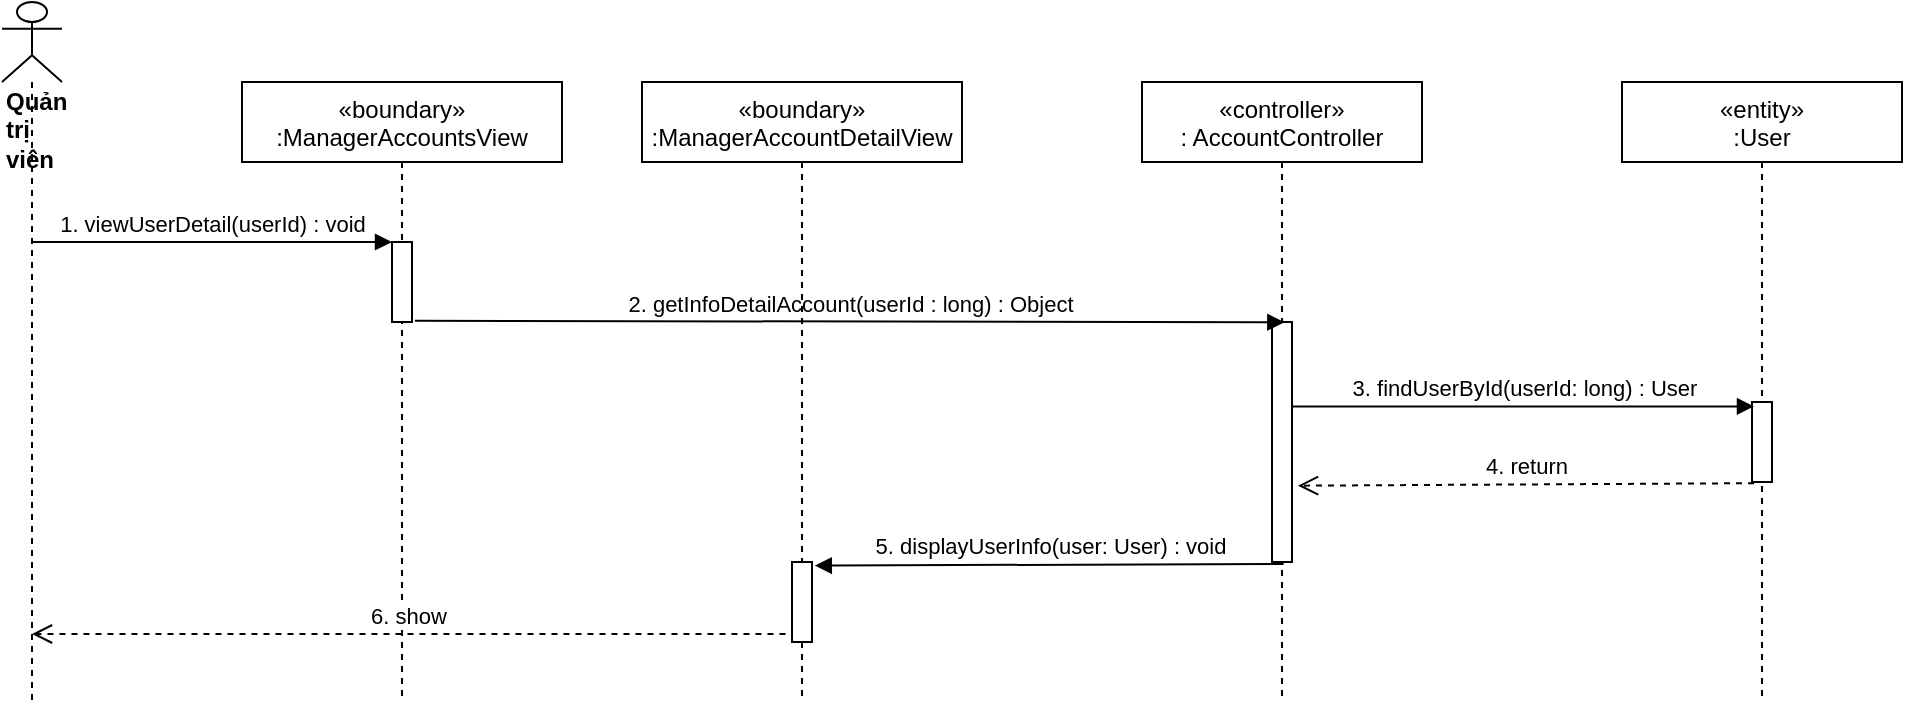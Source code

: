 <mxfile version="14.7.6" type="device"><diagram id="kgpKYQtTHZ0yAKxKKP6v" name="Page-1"><mxGraphModel dx="1038" dy="521" grid="1" gridSize="10" guides="1" tooltips="1" connect="1" arrows="1" fold="1" page="1" pageScale="1" pageWidth="850" pageHeight="1100" math="0" shadow="0"><root><mxCell id="0"/><mxCell id="1" parent="0"/><mxCell id="jOBAadkDxjv_KvUXzvAO-4" value="«controller»&#10;: AccountController" style="shape=umlLifeline;perimeter=lifelinePerimeter;container=1;collapsible=0;recursiveResize=0;rounded=0;shadow=0;strokeWidth=1;" parent="1" vertex="1"><mxGeometry x="880" y="80" width="140" height="310" as="geometry"/></mxCell><mxCell id="jOBAadkDxjv_KvUXzvAO-5" value="" style="points=[];perimeter=orthogonalPerimeter;rounded=0;shadow=0;strokeWidth=1;" parent="jOBAadkDxjv_KvUXzvAO-4" vertex="1"><mxGeometry x="65" y="120" width="10" height="120" as="geometry"/></mxCell><mxCell id="jOBAadkDxjv_KvUXzvAO-6" value="&lt;div&gt;&lt;b&gt;Quản trị viên&lt;/b&gt;&lt;/div&gt;" style="shape=umlLifeline;participant=umlActor;perimeter=lifelinePerimeter;whiteSpace=wrap;html=1;container=1;collapsible=0;recursiveResize=0;verticalAlign=top;spacingTop=36;outlineConnect=0;align=left;size=40;" parent="1" vertex="1"><mxGeometry x="310" y="40" width="30" height="350" as="geometry"/></mxCell><mxCell id="jOBAadkDxjv_KvUXzvAO-10" value="2. getInfoDetailAccount(userId : long) : Object" style="html=1;verticalAlign=bottom;endArrow=block;entryX=0.617;entryY=0.001;entryDx=0;entryDy=0;entryPerimeter=0;exitX=1.14;exitY=0.985;exitDx=0;exitDy=0;exitPerimeter=0;" parent="1" source="DMgAVlyPAOmeoQ6KFQ7t-2" target="jOBAadkDxjv_KvUXzvAO-5" edge="1"><mxGeometry width="80" relative="1" as="geometry"><mxPoint x="540" y="200" as="sourcePoint"/><mxPoint x="500" y="210" as="targetPoint"/></mxGeometry></mxCell><mxCell id="jOBAadkDxjv_KvUXzvAO-15" value="«entity»&#10;:User" style="shape=umlLifeline;perimeter=lifelinePerimeter;container=1;collapsible=0;recursiveResize=0;rounded=0;shadow=0;strokeWidth=1;" parent="1" vertex="1"><mxGeometry x="1120" y="80" width="140" height="310" as="geometry"/></mxCell><mxCell id="jOBAadkDxjv_KvUXzvAO-16" value="" style="points=[];perimeter=orthogonalPerimeter;rounded=0;shadow=0;strokeWidth=1;" parent="jOBAadkDxjv_KvUXzvAO-15" vertex="1"><mxGeometry x="65" y="160" width="10" height="40" as="geometry"/></mxCell><mxCell id="jOBAadkDxjv_KvUXzvAO-17" value="3. findUserById(userId: long) : User" style="html=1;verticalAlign=bottom;endArrow=block;entryX=0.1;entryY=0.055;entryDx=0;entryDy=0;entryPerimeter=0;" parent="1" source="jOBAadkDxjv_KvUXzvAO-5" target="jOBAadkDxjv_KvUXzvAO-16" edge="1"><mxGeometry width="80" relative="1" as="geometry"><mxPoint x="1035" y="251.65" as="sourcePoint"/><mxPoint x="1010" y="239" as="targetPoint"/></mxGeometry></mxCell><mxCell id="jOBAadkDxjv_KvUXzvAO-18" value="4. return" style="html=1;verticalAlign=bottom;endArrow=open;dashed=1;endSize=8;exitX=0.1;exitY=1.015;exitDx=0;exitDy=0;exitPerimeter=0;entryX=1.3;entryY=0.682;entryDx=0;entryDy=0;entryPerimeter=0;" parent="1" source="jOBAadkDxjv_KvUXzvAO-16" target="jOBAadkDxjv_KvUXzvAO-5" edge="1"><mxGeometry relative="1" as="geometry"><mxPoint x="790" y="300" as="sourcePoint"/><mxPoint x="960" y="281" as="targetPoint"/></mxGeometry></mxCell><mxCell id="jOBAadkDxjv_KvUXzvAO-19" value="«boundary»&#10;:ManagerAccountDetailView" style="shape=umlLifeline;perimeter=lifelinePerimeter;container=1;collapsible=0;recursiveResize=0;rounded=0;shadow=0;strokeWidth=1;" parent="1" vertex="1"><mxGeometry x="630" y="80" width="160" height="310" as="geometry"/></mxCell><mxCell id="jOBAadkDxjv_KvUXzvAO-22" value="1. viewUserDetail(userId) : void" style="html=1;verticalAlign=bottom;endArrow=block;entryX=0;entryY=0;entryDx=0;entryDy=0;entryPerimeter=0;" parent="1" source="jOBAadkDxjv_KvUXzvAO-6" target="DMgAVlyPAOmeoQ6KFQ7t-2" edge="1"><mxGeometry width="80" relative="1" as="geometry"><mxPoint x="318.8" y="200.6" as="sourcePoint"/><mxPoint x="430" y="159" as="targetPoint"/></mxGeometry></mxCell><mxCell id="DMgAVlyPAOmeoQ6KFQ7t-1" value="«boundary»&#10;:ManagerAccountsView" style="shape=umlLifeline;perimeter=lifelinePerimeter;container=1;collapsible=0;recursiveResize=0;rounded=0;shadow=0;strokeWidth=1;" parent="1" vertex="1"><mxGeometry x="430" y="80" width="160" height="310" as="geometry"/></mxCell><mxCell id="DMgAVlyPAOmeoQ6KFQ7t-2" value="" style="points=[];perimeter=orthogonalPerimeter;rounded=0;shadow=0;strokeWidth=1;" parent="DMgAVlyPAOmeoQ6KFQ7t-1" vertex="1"><mxGeometry x="75" y="80" width="10" height="40" as="geometry"/></mxCell><mxCell id="DMgAVlyPAOmeoQ6KFQ7t-5" value="&lt;font face=&quot;helvetica&quot;&gt;6. show&lt;/font&gt;" style="html=1;verticalAlign=bottom;endArrow=open;dashed=1;endSize=8;exitX=-0.082;exitY=0.9;exitDx=0;exitDy=0;exitPerimeter=0;" parent="1" target="jOBAadkDxjv_KvUXzvAO-6" edge="1"><mxGeometry relative="1" as="geometry"><mxPoint x="701.736" y="356" as="sourcePoint"/><mxPoint x="740" y="220" as="targetPoint"/></mxGeometry></mxCell><mxCell id="IOXMZXWVAe2oMkCIiNXs-1" value="&lt;span style=&quot;font-family: &amp;#34;helvetica&amp;#34;&quot;&gt;5. displayUserInfo(user: User) : void&lt;/span&gt;" style="html=1;verticalAlign=bottom;endArrow=block;exitX=0.58;exitY=1.008;exitDx=0;exitDy=0;exitPerimeter=0;entryX=1.14;entryY=0.045;entryDx=0;entryDy=0;entryPerimeter=0;" edge="1" parent="1" source="jOBAadkDxjv_KvUXzvAO-5" target="IOXMZXWVAe2oMkCIiNXs-2"><mxGeometry width="80" relative="1" as="geometry"><mxPoint x="760" y="270" as="sourcePoint"/><mxPoint x="730" y="321" as="targetPoint"/></mxGeometry></mxCell><mxCell id="IOXMZXWVAe2oMkCIiNXs-2" value="" style="html=1;points=[];perimeter=orthogonalPerimeter;" vertex="1" parent="1"><mxGeometry x="705" y="320" width="10" height="40" as="geometry"/></mxCell></root></mxGraphModel></diagram></mxfile>